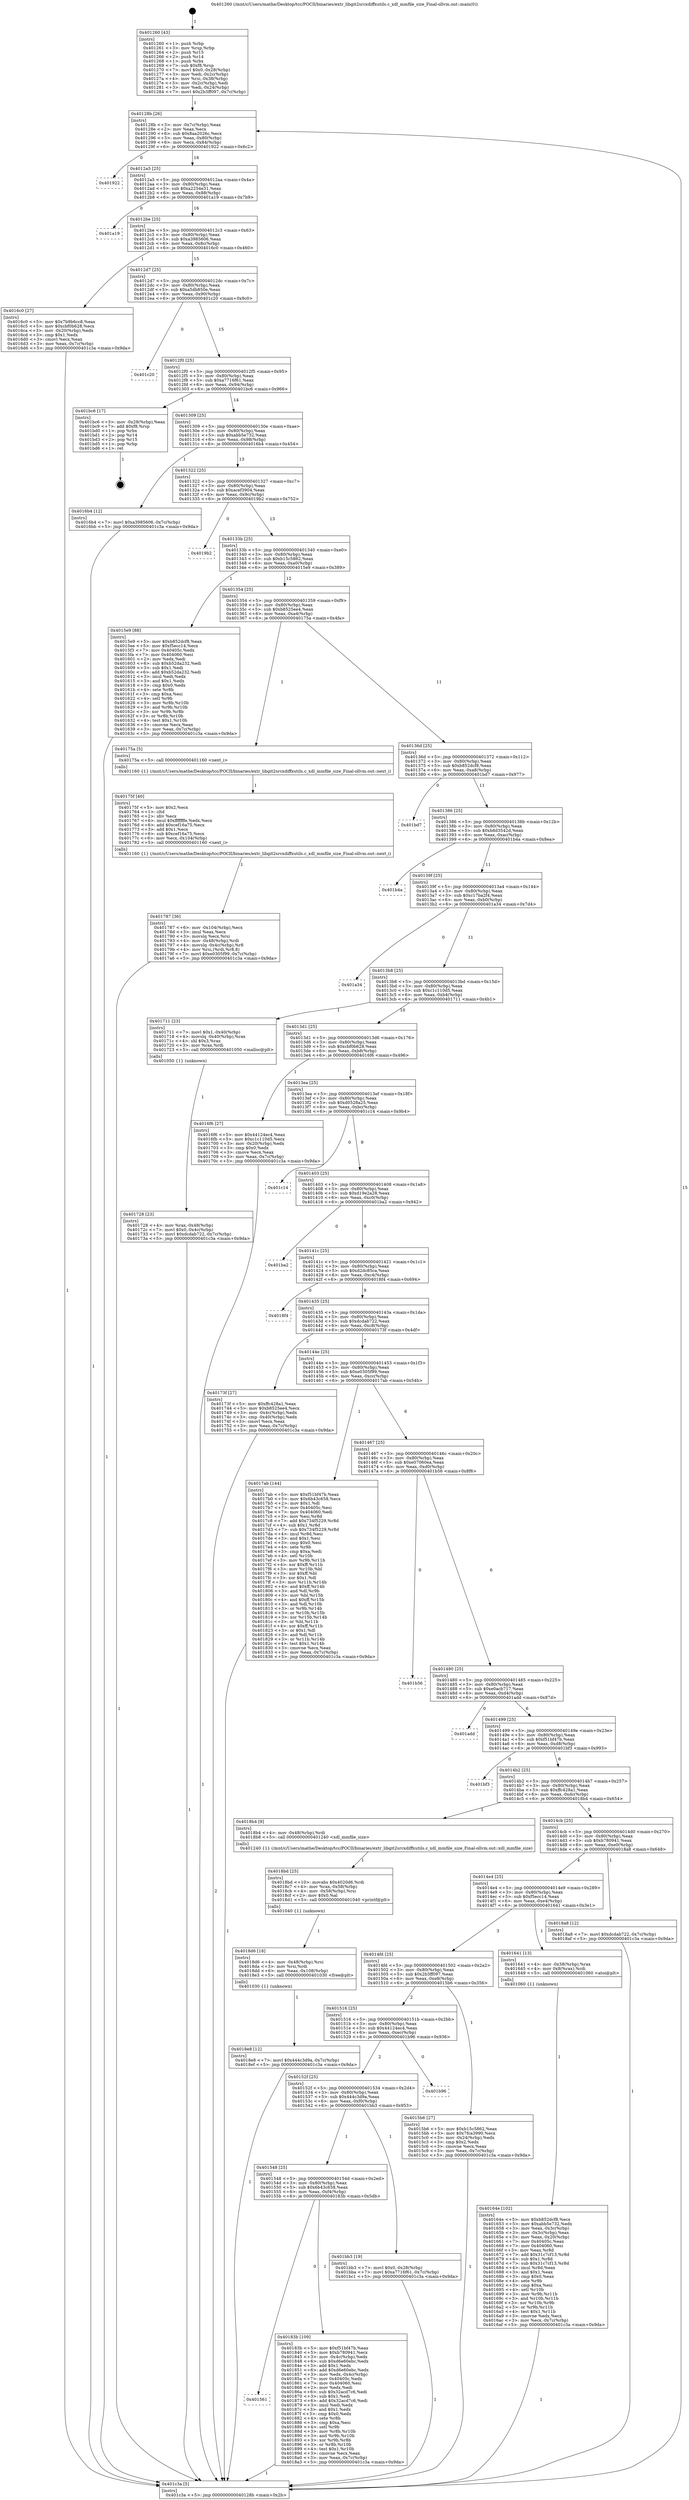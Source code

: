 digraph "0x401260" {
  label = "0x401260 (/mnt/c/Users/mathe/Desktop/tcc/POCII/binaries/extr_libgit2srcxdiffxutils.c_xdl_mmfile_size_Final-ollvm.out::main(0))"
  labelloc = "t"
  node[shape=record]

  Entry [label="",width=0.3,height=0.3,shape=circle,fillcolor=black,style=filled]
  "0x40128b" [label="{
     0x40128b [26]\l
     | [instrs]\l
     &nbsp;&nbsp;0x40128b \<+3\>: mov -0x7c(%rbp),%eax\l
     &nbsp;&nbsp;0x40128e \<+2\>: mov %eax,%ecx\l
     &nbsp;&nbsp;0x401290 \<+6\>: sub $0x8aa2026c,%ecx\l
     &nbsp;&nbsp;0x401296 \<+3\>: mov %eax,-0x80(%rbp)\l
     &nbsp;&nbsp;0x401299 \<+6\>: mov %ecx,-0x84(%rbp)\l
     &nbsp;&nbsp;0x40129f \<+6\>: je 0000000000401922 \<main+0x6c2\>\l
  }"]
  "0x401922" [label="{
     0x401922\l
  }", style=dashed]
  "0x4012a5" [label="{
     0x4012a5 [25]\l
     | [instrs]\l
     &nbsp;&nbsp;0x4012a5 \<+5\>: jmp 00000000004012aa \<main+0x4a\>\l
     &nbsp;&nbsp;0x4012aa \<+3\>: mov -0x80(%rbp),%eax\l
     &nbsp;&nbsp;0x4012ad \<+5\>: sub $0xa2254e31,%eax\l
     &nbsp;&nbsp;0x4012b2 \<+6\>: mov %eax,-0x88(%rbp)\l
     &nbsp;&nbsp;0x4012b8 \<+6\>: je 0000000000401a19 \<main+0x7b9\>\l
  }"]
  Exit [label="",width=0.3,height=0.3,shape=circle,fillcolor=black,style=filled,peripheries=2]
  "0x401a19" [label="{
     0x401a19\l
  }", style=dashed]
  "0x4012be" [label="{
     0x4012be [25]\l
     | [instrs]\l
     &nbsp;&nbsp;0x4012be \<+5\>: jmp 00000000004012c3 \<main+0x63\>\l
     &nbsp;&nbsp;0x4012c3 \<+3\>: mov -0x80(%rbp),%eax\l
     &nbsp;&nbsp;0x4012c6 \<+5\>: sub $0xa3985606,%eax\l
     &nbsp;&nbsp;0x4012cb \<+6\>: mov %eax,-0x8c(%rbp)\l
     &nbsp;&nbsp;0x4012d1 \<+6\>: je 00000000004016c0 \<main+0x460\>\l
  }"]
  "0x4018e8" [label="{
     0x4018e8 [12]\l
     | [instrs]\l
     &nbsp;&nbsp;0x4018e8 \<+7\>: movl $0x444c3d9a,-0x7c(%rbp)\l
     &nbsp;&nbsp;0x4018ef \<+5\>: jmp 0000000000401c3a \<main+0x9da\>\l
  }"]
  "0x4016c0" [label="{
     0x4016c0 [27]\l
     | [instrs]\l
     &nbsp;&nbsp;0x4016c0 \<+5\>: mov $0x7b9b6cc8,%eax\l
     &nbsp;&nbsp;0x4016c5 \<+5\>: mov $0xcbf0b628,%ecx\l
     &nbsp;&nbsp;0x4016ca \<+3\>: mov -0x20(%rbp),%edx\l
     &nbsp;&nbsp;0x4016cd \<+3\>: cmp $0x1,%edx\l
     &nbsp;&nbsp;0x4016d0 \<+3\>: cmovl %ecx,%eax\l
     &nbsp;&nbsp;0x4016d3 \<+3\>: mov %eax,-0x7c(%rbp)\l
     &nbsp;&nbsp;0x4016d6 \<+5\>: jmp 0000000000401c3a \<main+0x9da\>\l
  }"]
  "0x4012d7" [label="{
     0x4012d7 [25]\l
     | [instrs]\l
     &nbsp;&nbsp;0x4012d7 \<+5\>: jmp 00000000004012dc \<main+0x7c\>\l
     &nbsp;&nbsp;0x4012dc \<+3\>: mov -0x80(%rbp),%eax\l
     &nbsp;&nbsp;0x4012df \<+5\>: sub $0xa5db850e,%eax\l
     &nbsp;&nbsp;0x4012e4 \<+6\>: mov %eax,-0x90(%rbp)\l
     &nbsp;&nbsp;0x4012ea \<+6\>: je 0000000000401c20 \<main+0x9c0\>\l
  }"]
  "0x4018d6" [label="{
     0x4018d6 [18]\l
     | [instrs]\l
     &nbsp;&nbsp;0x4018d6 \<+4\>: mov -0x48(%rbp),%rsi\l
     &nbsp;&nbsp;0x4018da \<+3\>: mov %rsi,%rdi\l
     &nbsp;&nbsp;0x4018dd \<+6\>: mov %eax,-0x108(%rbp)\l
     &nbsp;&nbsp;0x4018e3 \<+5\>: call 0000000000401030 \<free@plt\>\l
     | [calls]\l
     &nbsp;&nbsp;0x401030 \{1\} (unknown)\l
  }"]
  "0x401c20" [label="{
     0x401c20\l
  }", style=dashed]
  "0x4012f0" [label="{
     0x4012f0 [25]\l
     | [instrs]\l
     &nbsp;&nbsp;0x4012f0 \<+5\>: jmp 00000000004012f5 \<main+0x95\>\l
     &nbsp;&nbsp;0x4012f5 \<+3\>: mov -0x80(%rbp),%eax\l
     &nbsp;&nbsp;0x4012f8 \<+5\>: sub $0xa7716f61,%eax\l
     &nbsp;&nbsp;0x4012fd \<+6\>: mov %eax,-0x94(%rbp)\l
     &nbsp;&nbsp;0x401303 \<+6\>: je 0000000000401bc6 \<main+0x966\>\l
  }"]
  "0x4018bd" [label="{
     0x4018bd [25]\l
     | [instrs]\l
     &nbsp;&nbsp;0x4018bd \<+10\>: movabs $0x4020d6,%rdi\l
     &nbsp;&nbsp;0x4018c7 \<+4\>: mov %rax,-0x58(%rbp)\l
     &nbsp;&nbsp;0x4018cb \<+4\>: mov -0x58(%rbp),%rsi\l
     &nbsp;&nbsp;0x4018cf \<+2\>: mov $0x0,%al\l
     &nbsp;&nbsp;0x4018d1 \<+5\>: call 0000000000401040 \<printf@plt\>\l
     | [calls]\l
     &nbsp;&nbsp;0x401040 \{1\} (unknown)\l
  }"]
  "0x401bc6" [label="{
     0x401bc6 [17]\l
     | [instrs]\l
     &nbsp;&nbsp;0x401bc6 \<+3\>: mov -0x28(%rbp),%eax\l
     &nbsp;&nbsp;0x401bc9 \<+7\>: add $0xf8,%rsp\l
     &nbsp;&nbsp;0x401bd0 \<+1\>: pop %rbx\l
     &nbsp;&nbsp;0x401bd1 \<+2\>: pop %r14\l
     &nbsp;&nbsp;0x401bd3 \<+2\>: pop %r15\l
     &nbsp;&nbsp;0x401bd5 \<+1\>: pop %rbp\l
     &nbsp;&nbsp;0x401bd6 \<+1\>: ret\l
  }"]
  "0x401309" [label="{
     0x401309 [25]\l
     | [instrs]\l
     &nbsp;&nbsp;0x401309 \<+5\>: jmp 000000000040130e \<main+0xae\>\l
     &nbsp;&nbsp;0x40130e \<+3\>: mov -0x80(%rbp),%eax\l
     &nbsp;&nbsp;0x401311 \<+5\>: sub $0xabb5e732,%eax\l
     &nbsp;&nbsp;0x401316 \<+6\>: mov %eax,-0x98(%rbp)\l
     &nbsp;&nbsp;0x40131c \<+6\>: je 00000000004016b4 \<main+0x454\>\l
  }"]
  "0x401561" [label="{
     0x401561\l
  }", style=dashed]
  "0x4016b4" [label="{
     0x4016b4 [12]\l
     | [instrs]\l
     &nbsp;&nbsp;0x4016b4 \<+7\>: movl $0xa3985606,-0x7c(%rbp)\l
     &nbsp;&nbsp;0x4016bb \<+5\>: jmp 0000000000401c3a \<main+0x9da\>\l
  }"]
  "0x401322" [label="{
     0x401322 [25]\l
     | [instrs]\l
     &nbsp;&nbsp;0x401322 \<+5\>: jmp 0000000000401327 \<main+0xc7\>\l
     &nbsp;&nbsp;0x401327 \<+3\>: mov -0x80(%rbp),%eax\l
     &nbsp;&nbsp;0x40132a \<+5\>: sub $0xacef3904,%eax\l
     &nbsp;&nbsp;0x40132f \<+6\>: mov %eax,-0x9c(%rbp)\l
     &nbsp;&nbsp;0x401335 \<+6\>: je 00000000004019b2 \<main+0x752\>\l
  }"]
  "0x40183b" [label="{
     0x40183b [109]\l
     | [instrs]\l
     &nbsp;&nbsp;0x40183b \<+5\>: mov $0xf51bf47b,%eax\l
     &nbsp;&nbsp;0x401840 \<+5\>: mov $0xb780941,%ecx\l
     &nbsp;&nbsp;0x401845 \<+3\>: mov -0x4c(%rbp),%edx\l
     &nbsp;&nbsp;0x401848 \<+6\>: sub $0xd6e60ebc,%edx\l
     &nbsp;&nbsp;0x40184e \<+3\>: add $0x1,%edx\l
     &nbsp;&nbsp;0x401851 \<+6\>: add $0xd6e60ebc,%edx\l
     &nbsp;&nbsp;0x401857 \<+3\>: mov %edx,-0x4c(%rbp)\l
     &nbsp;&nbsp;0x40185a \<+7\>: mov 0x40405c,%edx\l
     &nbsp;&nbsp;0x401861 \<+7\>: mov 0x404060,%esi\l
     &nbsp;&nbsp;0x401868 \<+2\>: mov %edx,%edi\l
     &nbsp;&nbsp;0x40186a \<+6\>: sub $0x32acd7c6,%edi\l
     &nbsp;&nbsp;0x401870 \<+3\>: sub $0x1,%edi\l
     &nbsp;&nbsp;0x401873 \<+6\>: add $0x32acd7c6,%edi\l
     &nbsp;&nbsp;0x401879 \<+3\>: imul %edi,%edx\l
     &nbsp;&nbsp;0x40187c \<+3\>: and $0x1,%edx\l
     &nbsp;&nbsp;0x40187f \<+3\>: cmp $0x0,%edx\l
     &nbsp;&nbsp;0x401882 \<+4\>: sete %r8b\l
     &nbsp;&nbsp;0x401886 \<+3\>: cmp $0xa,%esi\l
     &nbsp;&nbsp;0x401889 \<+4\>: setl %r9b\l
     &nbsp;&nbsp;0x40188d \<+3\>: mov %r8b,%r10b\l
     &nbsp;&nbsp;0x401890 \<+3\>: and %r9b,%r10b\l
     &nbsp;&nbsp;0x401893 \<+3\>: xor %r9b,%r8b\l
     &nbsp;&nbsp;0x401896 \<+3\>: or %r8b,%r10b\l
     &nbsp;&nbsp;0x401899 \<+4\>: test $0x1,%r10b\l
     &nbsp;&nbsp;0x40189d \<+3\>: cmovne %ecx,%eax\l
     &nbsp;&nbsp;0x4018a0 \<+3\>: mov %eax,-0x7c(%rbp)\l
     &nbsp;&nbsp;0x4018a3 \<+5\>: jmp 0000000000401c3a \<main+0x9da\>\l
  }"]
  "0x4019b2" [label="{
     0x4019b2\l
  }", style=dashed]
  "0x40133b" [label="{
     0x40133b [25]\l
     | [instrs]\l
     &nbsp;&nbsp;0x40133b \<+5\>: jmp 0000000000401340 \<main+0xe0\>\l
     &nbsp;&nbsp;0x401340 \<+3\>: mov -0x80(%rbp),%eax\l
     &nbsp;&nbsp;0x401343 \<+5\>: sub $0xb15c5862,%eax\l
     &nbsp;&nbsp;0x401348 \<+6\>: mov %eax,-0xa0(%rbp)\l
     &nbsp;&nbsp;0x40134e \<+6\>: je 00000000004015e9 \<main+0x389\>\l
  }"]
  "0x401548" [label="{
     0x401548 [25]\l
     | [instrs]\l
     &nbsp;&nbsp;0x401548 \<+5\>: jmp 000000000040154d \<main+0x2ed\>\l
     &nbsp;&nbsp;0x40154d \<+3\>: mov -0x80(%rbp),%eax\l
     &nbsp;&nbsp;0x401550 \<+5\>: sub $0x6b43c658,%eax\l
     &nbsp;&nbsp;0x401555 \<+6\>: mov %eax,-0xf4(%rbp)\l
     &nbsp;&nbsp;0x40155b \<+6\>: je 000000000040183b \<main+0x5db\>\l
  }"]
  "0x4015e9" [label="{
     0x4015e9 [88]\l
     | [instrs]\l
     &nbsp;&nbsp;0x4015e9 \<+5\>: mov $0xb852dcf8,%eax\l
     &nbsp;&nbsp;0x4015ee \<+5\>: mov $0xf5ecc14,%ecx\l
     &nbsp;&nbsp;0x4015f3 \<+7\>: mov 0x40405c,%edx\l
     &nbsp;&nbsp;0x4015fa \<+7\>: mov 0x404060,%esi\l
     &nbsp;&nbsp;0x401601 \<+2\>: mov %edx,%edi\l
     &nbsp;&nbsp;0x401603 \<+6\>: sub $0xb52da232,%edi\l
     &nbsp;&nbsp;0x401609 \<+3\>: sub $0x1,%edi\l
     &nbsp;&nbsp;0x40160c \<+6\>: add $0xb52da232,%edi\l
     &nbsp;&nbsp;0x401612 \<+3\>: imul %edi,%edx\l
     &nbsp;&nbsp;0x401615 \<+3\>: and $0x1,%edx\l
     &nbsp;&nbsp;0x401618 \<+3\>: cmp $0x0,%edx\l
     &nbsp;&nbsp;0x40161b \<+4\>: sete %r8b\l
     &nbsp;&nbsp;0x40161f \<+3\>: cmp $0xa,%esi\l
     &nbsp;&nbsp;0x401622 \<+4\>: setl %r9b\l
     &nbsp;&nbsp;0x401626 \<+3\>: mov %r8b,%r10b\l
     &nbsp;&nbsp;0x401629 \<+3\>: and %r9b,%r10b\l
     &nbsp;&nbsp;0x40162c \<+3\>: xor %r9b,%r8b\l
     &nbsp;&nbsp;0x40162f \<+3\>: or %r8b,%r10b\l
     &nbsp;&nbsp;0x401632 \<+4\>: test $0x1,%r10b\l
     &nbsp;&nbsp;0x401636 \<+3\>: cmovne %ecx,%eax\l
     &nbsp;&nbsp;0x401639 \<+3\>: mov %eax,-0x7c(%rbp)\l
     &nbsp;&nbsp;0x40163c \<+5\>: jmp 0000000000401c3a \<main+0x9da\>\l
  }"]
  "0x401354" [label="{
     0x401354 [25]\l
     | [instrs]\l
     &nbsp;&nbsp;0x401354 \<+5\>: jmp 0000000000401359 \<main+0xf9\>\l
     &nbsp;&nbsp;0x401359 \<+3\>: mov -0x80(%rbp),%eax\l
     &nbsp;&nbsp;0x40135c \<+5\>: sub $0xb8525ee4,%eax\l
     &nbsp;&nbsp;0x401361 \<+6\>: mov %eax,-0xa4(%rbp)\l
     &nbsp;&nbsp;0x401367 \<+6\>: je 000000000040175a \<main+0x4fa\>\l
  }"]
  "0x401bb3" [label="{
     0x401bb3 [19]\l
     | [instrs]\l
     &nbsp;&nbsp;0x401bb3 \<+7\>: movl $0x0,-0x28(%rbp)\l
     &nbsp;&nbsp;0x401bba \<+7\>: movl $0xa7716f61,-0x7c(%rbp)\l
     &nbsp;&nbsp;0x401bc1 \<+5\>: jmp 0000000000401c3a \<main+0x9da\>\l
  }"]
  "0x40175a" [label="{
     0x40175a [5]\l
     | [instrs]\l
     &nbsp;&nbsp;0x40175a \<+5\>: call 0000000000401160 \<next_i\>\l
     | [calls]\l
     &nbsp;&nbsp;0x401160 \{1\} (/mnt/c/Users/mathe/Desktop/tcc/POCII/binaries/extr_libgit2srcxdiffxutils.c_xdl_mmfile_size_Final-ollvm.out::next_i)\l
  }"]
  "0x40136d" [label="{
     0x40136d [25]\l
     | [instrs]\l
     &nbsp;&nbsp;0x40136d \<+5\>: jmp 0000000000401372 \<main+0x112\>\l
     &nbsp;&nbsp;0x401372 \<+3\>: mov -0x80(%rbp),%eax\l
     &nbsp;&nbsp;0x401375 \<+5\>: sub $0xb852dcf8,%eax\l
     &nbsp;&nbsp;0x40137a \<+6\>: mov %eax,-0xa8(%rbp)\l
     &nbsp;&nbsp;0x401380 \<+6\>: je 0000000000401bd7 \<main+0x977\>\l
  }"]
  "0x40152f" [label="{
     0x40152f [25]\l
     | [instrs]\l
     &nbsp;&nbsp;0x40152f \<+5\>: jmp 0000000000401534 \<main+0x2d4\>\l
     &nbsp;&nbsp;0x401534 \<+3\>: mov -0x80(%rbp),%eax\l
     &nbsp;&nbsp;0x401537 \<+5\>: sub $0x444c3d9a,%eax\l
     &nbsp;&nbsp;0x40153c \<+6\>: mov %eax,-0xf0(%rbp)\l
     &nbsp;&nbsp;0x401542 \<+6\>: je 0000000000401bb3 \<main+0x953\>\l
  }"]
  "0x401bd7" [label="{
     0x401bd7\l
  }", style=dashed]
  "0x401386" [label="{
     0x401386 [25]\l
     | [instrs]\l
     &nbsp;&nbsp;0x401386 \<+5\>: jmp 000000000040138b \<main+0x12b\>\l
     &nbsp;&nbsp;0x40138b \<+3\>: mov -0x80(%rbp),%eax\l
     &nbsp;&nbsp;0x40138e \<+5\>: sub $0xb8d3542d,%eax\l
     &nbsp;&nbsp;0x401393 \<+6\>: mov %eax,-0xac(%rbp)\l
     &nbsp;&nbsp;0x401399 \<+6\>: je 0000000000401b4a \<main+0x8ea\>\l
  }"]
  "0x401b96" [label="{
     0x401b96\l
  }", style=dashed]
  "0x401b4a" [label="{
     0x401b4a\l
  }", style=dashed]
  "0x40139f" [label="{
     0x40139f [25]\l
     | [instrs]\l
     &nbsp;&nbsp;0x40139f \<+5\>: jmp 00000000004013a4 \<main+0x144\>\l
     &nbsp;&nbsp;0x4013a4 \<+3\>: mov -0x80(%rbp),%eax\l
     &nbsp;&nbsp;0x4013a7 \<+5\>: sub $0xc17ba2f4,%eax\l
     &nbsp;&nbsp;0x4013ac \<+6\>: mov %eax,-0xb0(%rbp)\l
     &nbsp;&nbsp;0x4013b2 \<+6\>: je 0000000000401a34 \<main+0x7d4\>\l
  }"]
  "0x401787" [label="{
     0x401787 [36]\l
     | [instrs]\l
     &nbsp;&nbsp;0x401787 \<+6\>: mov -0x104(%rbp),%ecx\l
     &nbsp;&nbsp;0x40178d \<+3\>: imul %eax,%ecx\l
     &nbsp;&nbsp;0x401790 \<+3\>: movslq %ecx,%rsi\l
     &nbsp;&nbsp;0x401793 \<+4\>: mov -0x48(%rbp),%rdi\l
     &nbsp;&nbsp;0x401797 \<+4\>: movslq -0x4c(%rbp),%r8\l
     &nbsp;&nbsp;0x40179b \<+4\>: mov %rsi,(%rdi,%r8,8)\l
     &nbsp;&nbsp;0x40179f \<+7\>: movl $0xe0305f99,-0x7c(%rbp)\l
     &nbsp;&nbsp;0x4017a6 \<+5\>: jmp 0000000000401c3a \<main+0x9da\>\l
  }"]
  "0x401a34" [label="{
     0x401a34\l
  }", style=dashed]
  "0x4013b8" [label="{
     0x4013b8 [25]\l
     | [instrs]\l
     &nbsp;&nbsp;0x4013b8 \<+5\>: jmp 00000000004013bd \<main+0x15d\>\l
     &nbsp;&nbsp;0x4013bd \<+3\>: mov -0x80(%rbp),%eax\l
     &nbsp;&nbsp;0x4013c0 \<+5\>: sub $0xc1c110d5,%eax\l
     &nbsp;&nbsp;0x4013c5 \<+6\>: mov %eax,-0xb4(%rbp)\l
     &nbsp;&nbsp;0x4013cb \<+6\>: je 0000000000401711 \<main+0x4b1\>\l
  }"]
  "0x40175f" [label="{
     0x40175f [40]\l
     | [instrs]\l
     &nbsp;&nbsp;0x40175f \<+5\>: mov $0x2,%ecx\l
     &nbsp;&nbsp;0x401764 \<+1\>: cltd\l
     &nbsp;&nbsp;0x401765 \<+2\>: idiv %ecx\l
     &nbsp;&nbsp;0x401767 \<+6\>: imul $0xfffffffe,%edx,%ecx\l
     &nbsp;&nbsp;0x40176d \<+6\>: add $0xcef16a75,%ecx\l
     &nbsp;&nbsp;0x401773 \<+3\>: add $0x1,%ecx\l
     &nbsp;&nbsp;0x401776 \<+6\>: sub $0xcef16a75,%ecx\l
     &nbsp;&nbsp;0x40177c \<+6\>: mov %ecx,-0x104(%rbp)\l
     &nbsp;&nbsp;0x401782 \<+5\>: call 0000000000401160 \<next_i\>\l
     | [calls]\l
     &nbsp;&nbsp;0x401160 \{1\} (/mnt/c/Users/mathe/Desktop/tcc/POCII/binaries/extr_libgit2srcxdiffxutils.c_xdl_mmfile_size_Final-ollvm.out::next_i)\l
  }"]
  "0x401711" [label="{
     0x401711 [23]\l
     | [instrs]\l
     &nbsp;&nbsp;0x401711 \<+7\>: movl $0x1,-0x40(%rbp)\l
     &nbsp;&nbsp;0x401718 \<+4\>: movslq -0x40(%rbp),%rax\l
     &nbsp;&nbsp;0x40171c \<+4\>: shl $0x3,%rax\l
     &nbsp;&nbsp;0x401720 \<+3\>: mov %rax,%rdi\l
     &nbsp;&nbsp;0x401723 \<+5\>: call 0000000000401050 \<malloc@plt\>\l
     | [calls]\l
     &nbsp;&nbsp;0x401050 \{1\} (unknown)\l
  }"]
  "0x4013d1" [label="{
     0x4013d1 [25]\l
     | [instrs]\l
     &nbsp;&nbsp;0x4013d1 \<+5\>: jmp 00000000004013d6 \<main+0x176\>\l
     &nbsp;&nbsp;0x4013d6 \<+3\>: mov -0x80(%rbp),%eax\l
     &nbsp;&nbsp;0x4013d9 \<+5\>: sub $0xcbf0b628,%eax\l
     &nbsp;&nbsp;0x4013de \<+6\>: mov %eax,-0xb8(%rbp)\l
     &nbsp;&nbsp;0x4013e4 \<+6\>: je 00000000004016f6 \<main+0x496\>\l
  }"]
  "0x401728" [label="{
     0x401728 [23]\l
     | [instrs]\l
     &nbsp;&nbsp;0x401728 \<+4\>: mov %rax,-0x48(%rbp)\l
     &nbsp;&nbsp;0x40172c \<+7\>: movl $0x0,-0x4c(%rbp)\l
     &nbsp;&nbsp;0x401733 \<+7\>: movl $0xdcdab722,-0x7c(%rbp)\l
     &nbsp;&nbsp;0x40173a \<+5\>: jmp 0000000000401c3a \<main+0x9da\>\l
  }"]
  "0x4016f6" [label="{
     0x4016f6 [27]\l
     | [instrs]\l
     &nbsp;&nbsp;0x4016f6 \<+5\>: mov $0x44124ec4,%eax\l
     &nbsp;&nbsp;0x4016fb \<+5\>: mov $0xc1c110d5,%ecx\l
     &nbsp;&nbsp;0x401700 \<+3\>: mov -0x20(%rbp),%edx\l
     &nbsp;&nbsp;0x401703 \<+3\>: cmp $0x0,%edx\l
     &nbsp;&nbsp;0x401706 \<+3\>: cmove %ecx,%eax\l
     &nbsp;&nbsp;0x401709 \<+3\>: mov %eax,-0x7c(%rbp)\l
     &nbsp;&nbsp;0x40170c \<+5\>: jmp 0000000000401c3a \<main+0x9da\>\l
  }"]
  "0x4013ea" [label="{
     0x4013ea [25]\l
     | [instrs]\l
     &nbsp;&nbsp;0x4013ea \<+5\>: jmp 00000000004013ef \<main+0x18f\>\l
     &nbsp;&nbsp;0x4013ef \<+3\>: mov -0x80(%rbp),%eax\l
     &nbsp;&nbsp;0x4013f2 \<+5\>: sub $0xd0528a25,%eax\l
     &nbsp;&nbsp;0x4013f7 \<+6\>: mov %eax,-0xbc(%rbp)\l
     &nbsp;&nbsp;0x4013fd \<+6\>: je 0000000000401c14 \<main+0x9b4\>\l
  }"]
  "0x40164e" [label="{
     0x40164e [102]\l
     | [instrs]\l
     &nbsp;&nbsp;0x40164e \<+5\>: mov $0xb852dcf8,%ecx\l
     &nbsp;&nbsp;0x401653 \<+5\>: mov $0xabb5e732,%edx\l
     &nbsp;&nbsp;0x401658 \<+3\>: mov %eax,-0x3c(%rbp)\l
     &nbsp;&nbsp;0x40165b \<+3\>: mov -0x3c(%rbp),%eax\l
     &nbsp;&nbsp;0x40165e \<+3\>: mov %eax,-0x20(%rbp)\l
     &nbsp;&nbsp;0x401661 \<+7\>: mov 0x40405c,%eax\l
     &nbsp;&nbsp;0x401668 \<+7\>: mov 0x404060,%esi\l
     &nbsp;&nbsp;0x40166f \<+3\>: mov %eax,%r8d\l
     &nbsp;&nbsp;0x401672 \<+7\>: add $0x31c7cf13,%r8d\l
     &nbsp;&nbsp;0x401679 \<+4\>: sub $0x1,%r8d\l
     &nbsp;&nbsp;0x40167d \<+7\>: sub $0x31c7cf13,%r8d\l
     &nbsp;&nbsp;0x401684 \<+4\>: imul %r8d,%eax\l
     &nbsp;&nbsp;0x401688 \<+3\>: and $0x1,%eax\l
     &nbsp;&nbsp;0x40168b \<+3\>: cmp $0x0,%eax\l
     &nbsp;&nbsp;0x40168e \<+4\>: sete %r9b\l
     &nbsp;&nbsp;0x401692 \<+3\>: cmp $0xa,%esi\l
     &nbsp;&nbsp;0x401695 \<+4\>: setl %r10b\l
     &nbsp;&nbsp;0x401699 \<+3\>: mov %r9b,%r11b\l
     &nbsp;&nbsp;0x40169c \<+3\>: and %r10b,%r11b\l
     &nbsp;&nbsp;0x40169f \<+3\>: xor %r10b,%r9b\l
     &nbsp;&nbsp;0x4016a2 \<+3\>: or %r9b,%r11b\l
     &nbsp;&nbsp;0x4016a5 \<+4\>: test $0x1,%r11b\l
     &nbsp;&nbsp;0x4016a9 \<+3\>: cmovne %edx,%ecx\l
     &nbsp;&nbsp;0x4016ac \<+3\>: mov %ecx,-0x7c(%rbp)\l
     &nbsp;&nbsp;0x4016af \<+5\>: jmp 0000000000401c3a \<main+0x9da\>\l
  }"]
  "0x401c14" [label="{
     0x401c14\l
  }", style=dashed]
  "0x401403" [label="{
     0x401403 [25]\l
     | [instrs]\l
     &nbsp;&nbsp;0x401403 \<+5\>: jmp 0000000000401408 \<main+0x1a8\>\l
     &nbsp;&nbsp;0x401408 \<+3\>: mov -0x80(%rbp),%eax\l
     &nbsp;&nbsp;0x40140b \<+5\>: sub $0xd19e2a28,%eax\l
     &nbsp;&nbsp;0x401410 \<+6\>: mov %eax,-0xc0(%rbp)\l
     &nbsp;&nbsp;0x401416 \<+6\>: je 0000000000401ba2 \<main+0x942\>\l
  }"]
  "0x401260" [label="{
     0x401260 [43]\l
     | [instrs]\l
     &nbsp;&nbsp;0x401260 \<+1\>: push %rbp\l
     &nbsp;&nbsp;0x401261 \<+3\>: mov %rsp,%rbp\l
     &nbsp;&nbsp;0x401264 \<+2\>: push %r15\l
     &nbsp;&nbsp;0x401266 \<+2\>: push %r14\l
     &nbsp;&nbsp;0x401268 \<+1\>: push %rbx\l
     &nbsp;&nbsp;0x401269 \<+7\>: sub $0xf8,%rsp\l
     &nbsp;&nbsp;0x401270 \<+7\>: movl $0x0,-0x28(%rbp)\l
     &nbsp;&nbsp;0x401277 \<+3\>: mov %edi,-0x2c(%rbp)\l
     &nbsp;&nbsp;0x40127a \<+4\>: mov %rsi,-0x38(%rbp)\l
     &nbsp;&nbsp;0x40127e \<+3\>: mov -0x2c(%rbp),%edi\l
     &nbsp;&nbsp;0x401281 \<+3\>: mov %edi,-0x24(%rbp)\l
     &nbsp;&nbsp;0x401284 \<+7\>: movl $0x2b3ff097,-0x7c(%rbp)\l
  }"]
  "0x401ba2" [label="{
     0x401ba2\l
  }", style=dashed]
  "0x40141c" [label="{
     0x40141c [25]\l
     | [instrs]\l
     &nbsp;&nbsp;0x40141c \<+5\>: jmp 0000000000401421 \<main+0x1c1\>\l
     &nbsp;&nbsp;0x401421 \<+3\>: mov -0x80(%rbp),%eax\l
     &nbsp;&nbsp;0x401424 \<+5\>: sub $0xd2dc85ca,%eax\l
     &nbsp;&nbsp;0x401429 \<+6\>: mov %eax,-0xc4(%rbp)\l
     &nbsp;&nbsp;0x40142f \<+6\>: je 00000000004018f4 \<main+0x694\>\l
  }"]
  "0x401c3a" [label="{
     0x401c3a [5]\l
     | [instrs]\l
     &nbsp;&nbsp;0x401c3a \<+5\>: jmp 000000000040128b \<main+0x2b\>\l
  }"]
  "0x4018f4" [label="{
     0x4018f4\l
  }", style=dashed]
  "0x401435" [label="{
     0x401435 [25]\l
     | [instrs]\l
     &nbsp;&nbsp;0x401435 \<+5\>: jmp 000000000040143a \<main+0x1da\>\l
     &nbsp;&nbsp;0x40143a \<+3\>: mov -0x80(%rbp),%eax\l
     &nbsp;&nbsp;0x40143d \<+5\>: sub $0xdcdab722,%eax\l
     &nbsp;&nbsp;0x401442 \<+6\>: mov %eax,-0xc8(%rbp)\l
     &nbsp;&nbsp;0x401448 \<+6\>: je 000000000040173f \<main+0x4df\>\l
  }"]
  "0x401516" [label="{
     0x401516 [25]\l
     | [instrs]\l
     &nbsp;&nbsp;0x401516 \<+5\>: jmp 000000000040151b \<main+0x2bb\>\l
     &nbsp;&nbsp;0x40151b \<+3\>: mov -0x80(%rbp),%eax\l
     &nbsp;&nbsp;0x40151e \<+5\>: sub $0x44124ec4,%eax\l
     &nbsp;&nbsp;0x401523 \<+6\>: mov %eax,-0xec(%rbp)\l
     &nbsp;&nbsp;0x401529 \<+6\>: je 0000000000401b96 \<main+0x936\>\l
  }"]
  "0x40173f" [label="{
     0x40173f [27]\l
     | [instrs]\l
     &nbsp;&nbsp;0x40173f \<+5\>: mov $0xffc428a1,%eax\l
     &nbsp;&nbsp;0x401744 \<+5\>: mov $0xb8525ee4,%ecx\l
     &nbsp;&nbsp;0x401749 \<+3\>: mov -0x4c(%rbp),%edx\l
     &nbsp;&nbsp;0x40174c \<+3\>: cmp -0x40(%rbp),%edx\l
     &nbsp;&nbsp;0x40174f \<+3\>: cmovl %ecx,%eax\l
     &nbsp;&nbsp;0x401752 \<+3\>: mov %eax,-0x7c(%rbp)\l
     &nbsp;&nbsp;0x401755 \<+5\>: jmp 0000000000401c3a \<main+0x9da\>\l
  }"]
  "0x40144e" [label="{
     0x40144e [25]\l
     | [instrs]\l
     &nbsp;&nbsp;0x40144e \<+5\>: jmp 0000000000401453 \<main+0x1f3\>\l
     &nbsp;&nbsp;0x401453 \<+3\>: mov -0x80(%rbp),%eax\l
     &nbsp;&nbsp;0x401456 \<+5\>: sub $0xe0305f99,%eax\l
     &nbsp;&nbsp;0x40145b \<+6\>: mov %eax,-0xcc(%rbp)\l
     &nbsp;&nbsp;0x401461 \<+6\>: je 00000000004017ab \<main+0x54b\>\l
  }"]
  "0x4015b6" [label="{
     0x4015b6 [27]\l
     | [instrs]\l
     &nbsp;&nbsp;0x4015b6 \<+5\>: mov $0xb15c5862,%eax\l
     &nbsp;&nbsp;0x4015bb \<+5\>: mov $0x7fca3990,%ecx\l
     &nbsp;&nbsp;0x4015c0 \<+3\>: mov -0x24(%rbp),%edx\l
     &nbsp;&nbsp;0x4015c3 \<+3\>: cmp $0x2,%edx\l
     &nbsp;&nbsp;0x4015c6 \<+3\>: cmovne %ecx,%eax\l
     &nbsp;&nbsp;0x4015c9 \<+3\>: mov %eax,-0x7c(%rbp)\l
     &nbsp;&nbsp;0x4015cc \<+5\>: jmp 0000000000401c3a \<main+0x9da\>\l
  }"]
  "0x4017ab" [label="{
     0x4017ab [144]\l
     | [instrs]\l
     &nbsp;&nbsp;0x4017ab \<+5\>: mov $0xf51bf47b,%eax\l
     &nbsp;&nbsp;0x4017b0 \<+5\>: mov $0x6b43c658,%ecx\l
     &nbsp;&nbsp;0x4017b5 \<+2\>: mov $0x1,%dl\l
     &nbsp;&nbsp;0x4017b7 \<+7\>: mov 0x40405c,%esi\l
     &nbsp;&nbsp;0x4017be \<+7\>: mov 0x404060,%edi\l
     &nbsp;&nbsp;0x4017c5 \<+3\>: mov %esi,%r8d\l
     &nbsp;&nbsp;0x4017c8 \<+7\>: add $0x734f5229,%r8d\l
     &nbsp;&nbsp;0x4017cf \<+4\>: sub $0x1,%r8d\l
     &nbsp;&nbsp;0x4017d3 \<+7\>: sub $0x734f5229,%r8d\l
     &nbsp;&nbsp;0x4017da \<+4\>: imul %r8d,%esi\l
     &nbsp;&nbsp;0x4017de \<+3\>: and $0x1,%esi\l
     &nbsp;&nbsp;0x4017e1 \<+3\>: cmp $0x0,%esi\l
     &nbsp;&nbsp;0x4017e4 \<+4\>: sete %r9b\l
     &nbsp;&nbsp;0x4017e8 \<+3\>: cmp $0xa,%edi\l
     &nbsp;&nbsp;0x4017eb \<+4\>: setl %r10b\l
     &nbsp;&nbsp;0x4017ef \<+3\>: mov %r9b,%r11b\l
     &nbsp;&nbsp;0x4017f2 \<+4\>: xor $0xff,%r11b\l
     &nbsp;&nbsp;0x4017f6 \<+3\>: mov %r10b,%bl\l
     &nbsp;&nbsp;0x4017f9 \<+3\>: xor $0xff,%bl\l
     &nbsp;&nbsp;0x4017fc \<+3\>: xor $0x1,%dl\l
     &nbsp;&nbsp;0x4017ff \<+3\>: mov %r11b,%r14b\l
     &nbsp;&nbsp;0x401802 \<+4\>: and $0xff,%r14b\l
     &nbsp;&nbsp;0x401806 \<+3\>: and %dl,%r9b\l
     &nbsp;&nbsp;0x401809 \<+3\>: mov %bl,%r15b\l
     &nbsp;&nbsp;0x40180c \<+4\>: and $0xff,%r15b\l
     &nbsp;&nbsp;0x401810 \<+3\>: and %dl,%r10b\l
     &nbsp;&nbsp;0x401813 \<+3\>: or %r9b,%r14b\l
     &nbsp;&nbsp;0x401816 \<+3\>: or %r10b,%r15b\l
     &nbsp;&nbsp;0x401819 \<+3\>: xor %r15b,%r14b\l
     &nbsp;&nbsp;0x40181c \<+3\>: or %bl,%r11b\l
     &nbsp;&nbsp;0x40181f \<+4\>: xor $0xff,%r11b\l
     &nbsp;&nbsp;0x401823 \<+3\>: or $0x1,%dl\l
     &nbsp;&nbsp;0x401826 \<+3\>: and %dl,%r11b\l
     &nbsp;&nbsp;0x401829 \<+3\>: or %r11b,%r14b\l
     &nbsp;&nbsp;0x40182c \<+4\>: test $0x1,%r14b\l
     &nbsp;&nbsp;0x401830 \<+3\>: cmovne %ecx,%eax\l
     &nbsp;&nbsp;0x401833 \<+3\>: mov %eax,-0x7c(%rbp)\l
     &nbsp;&nbsp;0x401836 \<+5\>: jmp 0000000000401c3a \<main+0x9da\>\l
  }"]
  "0x401467" [label="{
     0x401467 [25]\l
     | [instrs]\l
     &nbsp;&nbsp;0x401467 \<+5\>: jmp 000000000040146c \<main+0x20c\>\l
     &nbsp;&nbsp;0x40146c \<+3\>: mov -0x80(%rbp),%eax\l
     &nbsp;&nbsp;0x40146f \<+5\>: sub $0xe07060ea,%eax\l
     &nbsp;&nbsp;0x401474 \<+6\>: mov %eax,-0xd0(%rbp)\l
     &nbsp;&nbsp;0x40147a \<+6\>: je 0000000000401b56 \<main+0x8f6\>\l
  }"]
  "0x4014fd" [label="{
     0x4014fd [25]\l
     | [instrs]\l
     &nbsp;&nbsp;0x4014fd \<+5\>: jmp 0000000000401502 \<main+0x2a2\>\l
     &nbsp;&nbsp;0x401502 \<+3\>: mov -0x80(%rbp),%eax\l
     &nbsp;&nbsp;0x401505 \<+5\>: sub $0x2b3ff097,%eax\l
     &nbsp;&nbsp;0x40150a \<+6\>: mov %eax,-0xe8(%rbp)\l
     &nbsp;&nbsp;0x401510 \<+6\>: je 00000000004015b6 \<main+0x356\>\l
  }"]
  "0x401b56" [label="{
     0x401b56\l
  }", style=dashed]
  "0x401480" [label="{
     0x401480 [25]\l
     | [instrs]\l
     &nbsp;&nbsp;0x401480 \<+5\>: jmp 0000000000401485 \<main+0x225\>\l
     &nbsp;&nbsp;0x401485 \<+3\>: mov -0x80(%rbp),%eax\l
     &nbsp;&nbsp;0x401488 \<+5\>: sub $0xe0acb717,%eax\l
     &nbsp;&nbsp;0x40148d \<+6\>: mov %eax,-0xd4(%rbp)\l
     &nbsp;&nbsp;0x401493 \<+6\>: je 0000000000401add \<main+0x87d\>\l
  }"]
  "0x401641" [label="{
     0x401641 [13]\l
     | [instrs]\l
     &nbsp;&nbsp;0x401641 \<+4\>: mov -0x38(%rbp),%rax\l
     &nbsp;&nbsp;0x401645 \<+4\>: mov 0x8(%rax),%rdi\l
     &nbsp;&nbsp;0x401649 \<+5\>: call 0000000000401060 \<atoi@plt\>\l
     | [calls]\l
     &nbsp;&nbsp;0x401060 \{1\} (unknown)\l
  }"]
  "0x401add" [label="{
     0x401add\l
  }", style=dashed]
  "0x401499" [label="{
     0x401499 [25]\l
     | [instrs]\l
     &nbsp;&nbsp;0x401499 \<+5\>: jmp 000000000040149e \<main+0x23e\>\l
     &nbsp;&nbsp;0x40149e \<+3\>: mov -0x80(%rbp),%eax\l
     &nbsp;&nbsp;0x4014a1 \<+5\>: sub $0xf51bf47b,%eax\l
     &nbsp;&nbsp;0x4014a6 \<+6\>: mov %eax,-0xd8(%rbp)\l
     &nbsp;&nbsp;0x4014ac \<+6\>: je 0000000000401bf3 \<main+0x993\>\l
  }"]
  "0x4014e4" [label="{
     0x4014e4 [25]\l
     | [instrs]\l
     &nbsp;&nbsp;0x4014e4 \<+5\>: jmp 00000000004014e9 \<main+0x289\>\l
     &nbsp;&nbsp;0x4014e9 \<+3\>: mov -0x80(%rbp),%eax\l
     &nbsp;&nbsp;0x4014ec \<+5\>: sub $0xf5ecc14,%eax\l
     &nbsp;&nbsp;0x4014f1 \<+6\>: mov %eax,-0xe4(%rbp)\l
     &nbsp;&nbsp;0x4014f7 \<+6\>: je 0000000000401641 \<main+0x3e1\>\l
  }"]
  "0x401bf3" [label="{
     0x401bf3\l
  }", style=dashed]
  "0x4014b2" [label="{
     0x4014b2 [25]\l
     | [instrs]\l
     &nbsp;&nbsp;0x4014b2 \<+5\>: jmp 00000000004014b7 \<main+0x257\>\l
     &nbsp;&nbsp;0x4014b7 \<+3\>: mov -0x80(%rbp),%eax\l
     &nbsp;&nbsp;0x4014ba \<+5\>: sub $0xffc428a1,%eax\l
     &nbsp;&nbsp;0x4014bf \<+6\>: mov %eax,-0xdc(%rbp)\l
     &nbsp;&nbsp;0x4014c5 \<+6\>: je 00000000004018b4 \<main+0x654\>\l
  }"]
  "0x4018a8" [label="{
     0x4018a8 [12]\l
     | [instrs]\l
     &nbsp;&nbsp;0x4018a8 \<+7\>: movl $0xdcdab722,-0x7c(%rbp)\l
     &nbsp;&nbsp;0x4018af \<+5\>: jmp 0000000000401c3a \<main+0x9da\>\l
  }"]
  "0x4018b4" [label="{
     0x4018b4 [9]\l
     | [instrs]\l
     &nbsp;&nbsp;0x4018b4 \<+4\>: mov -0x48(%rbp),%rdi\l
     &nbsp;&nbsp;0x4018b8 \<+5\>: call 0000000000401240 \<xdl_mmfile_size\>\l
     | [calls]\l
     &nbsp;&nbsp;0x401240 \{1\} (/mnt/c/Users/mathe/Desktop/tcc/POCII/binaries/extr_libgit2srcxdiffxutils.c_xdl_mmfile_size_Final-ollvm.out::xdl_mmfile_size)\l
  }"]
  "0x4014cb" [label="{
     0x4014cb [25]\l
     | [instrs]\l
     &nbsp;&nbsp;0x4014cb \<+5\>: jmp 00000000004014d0 \<main+0x270\>\l
     &nbsp;&nbsp;0x4014d0 \<+3\>: mov -0x80(%rbp),%eax\l
     &nbsp;&nbsp;0x4014d3 \<+5\>: sub $0xb780941,%eax\l
     &nbsp;&nbsp;0x4014d8 \<+6\>: mov %eax,-0xe0(%rbp)\l
     &nbsp;&nbsp;0x4014de \<+6\>: je 00000000004018a8 \<main+0x648\>\l
  }"]
  Entry -> "0x401260" [label=" 1"]
  "0x40128b" -> "0x401922" [label=" 0"]
  "0x40128b" -> "0x4012a5" [label=" 16"]
  "0x401bc6" -> Exit [label=" 1"]
  "0x4012a5" -> "0x401a19" [label=" 0"]
  "0x4012a5" -> "0x4012be" [label=" 16"]
  "0x401bb3" -> "0x401c3a" [label=" 1"]
  "0x4012be" -> "0x4016c0" [label=" 1"]
  "0x4012be" -> "0x4012d7" [label=" 15"]
  "0x4018e8" -> "0x401c3a" [label=" 1"]
  "0x4012d7" -> "0x401c20" [label=" 0"]
  "0x4012d7" -> "0x4012f0" [label=" 15"]
  "0x4018d6" -> "0x4018e8" [label=" 1"]
  "0x4012f0" -> "0x401bc6" [label=" 1"]
  "0x4012f0" -> "0x401309" [label=" 14"]
  "0x4018bd" -> "0x4018d6" [label=" 1"]
  "0x401309" -> "0x4016b4" [label=" 1"]
  "0x401309" -> "0x401322" [label=" 13"]
  "0x4018b4" -> "0x4018bd" [label=" 1"]
  "0x401322" -> "0x4019b2" [label=" 0"]
  "0x401322" -> "0x40133b" [label=" 13"]
  "0x4018a8" -> "0x401c3a" [label=" 1"]
  "0x40133b" -> "0x4015e9" [label=" 1"]
  "0x40133b" -> "0x401354" [label=" 12"]
  "0x401548" -> "0x401561" [label=" 0"]
  "0x401354" -> "0x40175a" [label=" 1"]
  "0x401354" -> "0x40136d" [label=" 11"]
  "0x401548" -> "0x40183b" [label=" 1"]
  "0x40136d" -> "0x401bd7" [label=" 0"]
  "0x40136d" -> "0x401386" [label=" 11"]
  "0x40152f" -> "0x401548" [label=" 1"]
  "0x401386" -> "0x401b4a" [label=" 0"]
  "0x401386" -> "0x40139f" [label=" 11"]
  "0x40152f" -> "0x401bb3" [label=" 1"]
  "0x40139f" -> "0x401a34" [label=" 0"]
  "0x40139f" -> "0x4013b8" [label=" 11"]
  "0x401516" -> "0x40152f" [label=" 2"]
  "0x4013b8" -> "0x401711" [label=" 1"]
  "0x4013b8" -> "0x4013d1" [label=" 10"]
  "0x401516" -> "0x401b96" [label=" 0"]
  "0x4013d1" -> "0x4016f6" [label=" 1"]
  "0x4013d1" -> "0x4013ea" [label=" 9"]
  "0x40183b" -> "0x401c3a" [label=" 1"]
  "0x4013ea" -> "0x401c14" [label=" 0"]
  "0x4013ea" -> "0x401403" [label=" 9"]
  "0x4017ab" -> "0x401c3a" [label=" 1"]
  "0x401403" -> "0x401ba2" [label=" 0"]
  "0x401403" -> "0x40141c" [label=" 9"]
  "0x401787" -> "0x401c3a" [label=" 1"]
  "0x40141c" -> "0x4018f4" [label=" 0"]
  "0x40141c" -> "0x401435" [label=" 9"]
  "0x40175f" -> "0x401787" [label=" 1"]
  "0x401435" -> "0x40173f" [label=" 2"]
  "0x401435" -> "0x40144e" [label=" 7"]
  "0x40175a" -> "0x40175f" [label=" 1"]
  "0x40144e" -> "0x4017ab" [label=" 1"]
  "0x40144e" -> "0x401467" [label=" 6"]
  "0x40173f" -> "0x401c3a" [label=" 2"]
  "0x401467" -> "0x401b56" [label=" 0"]
  "0x401467" -> "0x401480" [label=" 6"]
  "0x401711" -> "0x401728" [label=" 1"]
  "0x401480" -> "0x401add" [label=" 0"]
  "0x401480" -> "0x401499" [label=" 6"]
  "0x4016f6" -> "0x401c3a" [label=" 1"]
  "0x401499" -> "0x401bf3" [label=" 0"]
  "0x401499" -> "0x4014b2" [label=" 6"]
  "0x4016b4" -> "0x401c3a" [label=" 1"]
  "0x4014b2" -> "0x4018b4" [label=" 1"]
  "0x4014b2" -> "0x4014cb" [label=" 5"]
  "0x40164e" -> "0x401c3a" [label=" 1"]
  "0x4014cb" -> "0x4018a8" [label=" 1"]
  "0x4014cb" -> "0x4014e4" [label=" 4"]
  "0x4016c0" -> "0x401c3a" [label=" 1"]
  "0x4014e4" -> "0x401641" [label=" 1"]
  "0x4014e4" -> "0x4014fd" [label=" 3"]
  "0x401728" -> "0x401c3a" [label=" 1"]
  "0x4014fd" -> "0x4015b6" [label=" 1"]
  "0x4014fd" -> "0x401516" [label=" 2"]
  "0x4015b6" -> "0x401c3a" [label=" 1"]
  "0x401260" -> "0x40128b" [label=" 1"]
  "0x401c3a" -> "0x40128b" [label=" 15"]
  "0x4015e9" -> "0x401c3a" [label=" 1"]
  "0x401641" -> "0x40164e" [label=" 1"]
}
